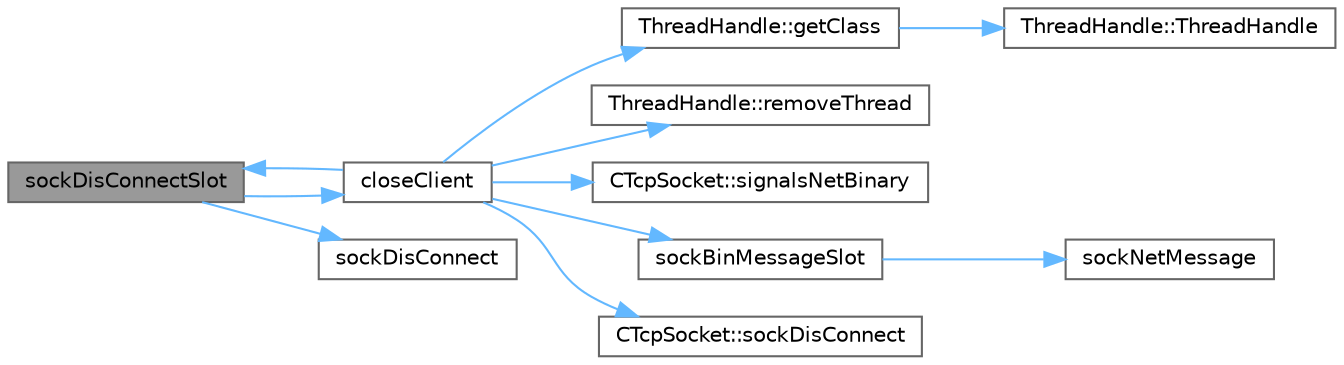 digraph "sockDisConnectSlot"
{
 // LATEX_PDF_SIZE
  bgcolor="transparent";
  edge [fontname=Helvetica,fontsize=10,labelfontname=Helvetica,labelfontsize=10];
  node [fontname=Helvetica,fontsize=10,shape=box,height=0.2,width=0.4];
  rankdir="LR";
  Node1 [id="Node000001",label="sockDisConnectSlot",height=0.2,width=0.4,color="gray40", fillcolor="grey60", style="filled", fontcolor="black",tooltip=" "];
  Node1 -> Node2 [id="edge1_Node000001_Node000002",color="steelblue1",style="solid",tooltip=" "];
  Node2 [id="Node000002",label="closeClient",height=0.2,width=0.4,color="grey40", fillcolor="white", style="filled",URL="$class_c_tcp_server.html#a79a0060f0b5d36f39a112b90b1cd79f3",tooltip="关闭指定的客户端"];
  Node2 -> Node3 [id="edge2_Node000002_Node000003",color="steelblue1",style="solid",tooltip=" "];
  Node3 [id="Node000003",label="ThreadHandle::getClass",height=0.2,width=0.4,color="grey40", fillcolor="white", style="filled",URL="$class_thread_handle.html#ad28ce2d8b771f377f46741b64eee292d",tooltip=" "];
  Node3 -> Node4 [id="edge3_Node000003_Node000004",color="steelblue1",style="solid",tooltip=" "];
  Node4 [id="Node000004",label="ThreadHandle::ThreadHandle",height=0.2,width=0.4,color="grey40", fillcolor="white", style="filled",URL="$class_thread_handle.html#aebf2d610a3a92180a8d1da5c8ebb4011",tooltip=" "];
  Node2 -> Node5 [id="edge4_Node000002_Node000005",color="steelblue1",style="solid",tooltip=" "];
  Node5 [id="Node000005",label="ThreadHandle::removeThread",height=0.2,width=0.4,color="grey40", fillcolor="white", style="filled",URL="$class_thread_handle.html#a7021b8fcc7893486feeffc4bc645b4ff",tooltip=" "];
  Node2 -> Node6 [id="edge5_Node000002_Node000006",color="steelblue1",style="solid",tooltip=" "];
  Node6 [id="Node000006",label="CTcpSocket::signalsNetBinary",height=0.2,width=0.4,color="grey40", fillcolor="white", style="filled",URL="$class_c_tcp_socket.html#afe5866cc6bdbd2261aab3baa87f4309a",tooltip="处理网络二进制消息"];
  Node2 -> Node7 [id="edge6_Node000002_Node000007",color="steelblue1",style="solid",tooltip=" "];
  Node7 [id="Node000007",label="sockBinMessageSlot",height=0.2,width=0.4,color="grey40", fillcolor="white", style="filled",URL="$class_c_tcp_server.html#a5adea3128cd4fa723acd38bb253cd8da",tooltip=" "];
  Node7 -> Node8 [id="edge7_Node000007_Node000008",color="steelblue1",style="solid",tooltip=" "];
  Node8 [id="Node000008",label="sockNetMessage",height=0.2,width=0.4,color="grey40", fillcolor="white", style="filled",URL="$class_c_tcp_server.html#a13574cf35ce070afdcd65537782c2d2d",tooltip=" "];
  Node2 -> Node9 [id="edge8_Node000002_Node000009",color="steelblue1",style="solid",tooltip=" "];
  Node9 [id="Node000009",label="CTcpSocket::sockDisConnect",height=0.2,width=0.4,color="grey40", fillcolor="white", style="filled",URL="$class_c_tcp_socket.html#a1ed5a5dccfa6f662ce0edb5aa4961d67",tooltip=" "];
  Node2 -> Node1 [id="edge9_Node000002_Node000001",color="steelblue1",style="solid",tooltip=" "];
  Node1 -> Node10 [id="edge10_Node000001_Node000010",color="steelblue1",style="solid",tooltip=" "];
  Node10 [id="Node000010",label="sockDisConnect",height=0.2,width=0.4,color="grey40", fillcolor="white", style="filled",URL="$class_c_tcp_server.html#ad955201562ecc4f8916b20de749d3bc7",tooltip=" "];
}
